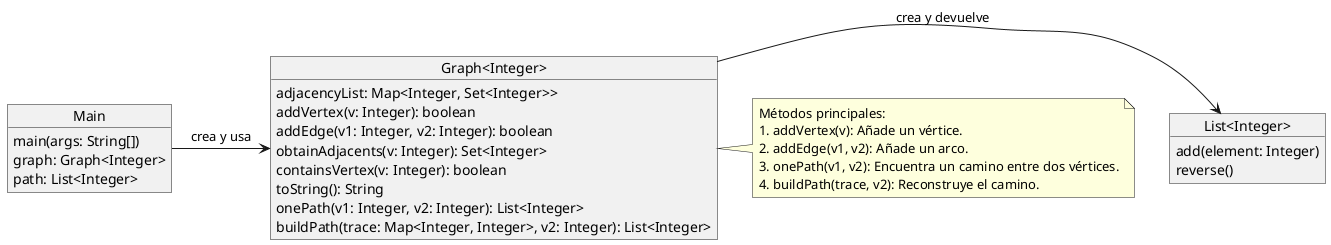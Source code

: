 @startuml

!define MAIN_COLOR #FFCC99
!define GRAPH_COLOR #99CCFF
!define PATH_COLOR #CCFFCC

object "Main" as Main {
    main(args: String[])
    graph: Graph<Integer>
    path: List<Integer>
}

object "Graph<Integer>" as Graph {
    adjacencyList: Map<Integer, Set<Integer>>
    addVertex(v: Integer): boolean
    addEdge(v1: Integer, v2: Integer): boolean
    obtainAdjacents(v: Integer): Set<Integer>
    containsVertex(v: Integer): boolean
    toString(): String
    onePath(v1: Integer, v2: Integer): List<Integer>
    buildPath(trace: Map<Integer, Integer>, v2: Integer): List<Integer>
}

object "List<Integer>" as Path {
    add(element: Integer)
    reverse()
}

Main -> Graph : crea y usa
Graph -> Path : crea y devuelve

note right of Graph
    Métodos principales:
    1. addVertex(v): Añade un vértice.
    2. addEdge(v1, v2): Añade un arco.
    3. onePath(v1, v2): Encuentra un camino entre dos vértices.
    4. buildPath(trace, v2): Reconstruye el camino.
end note

@enduml